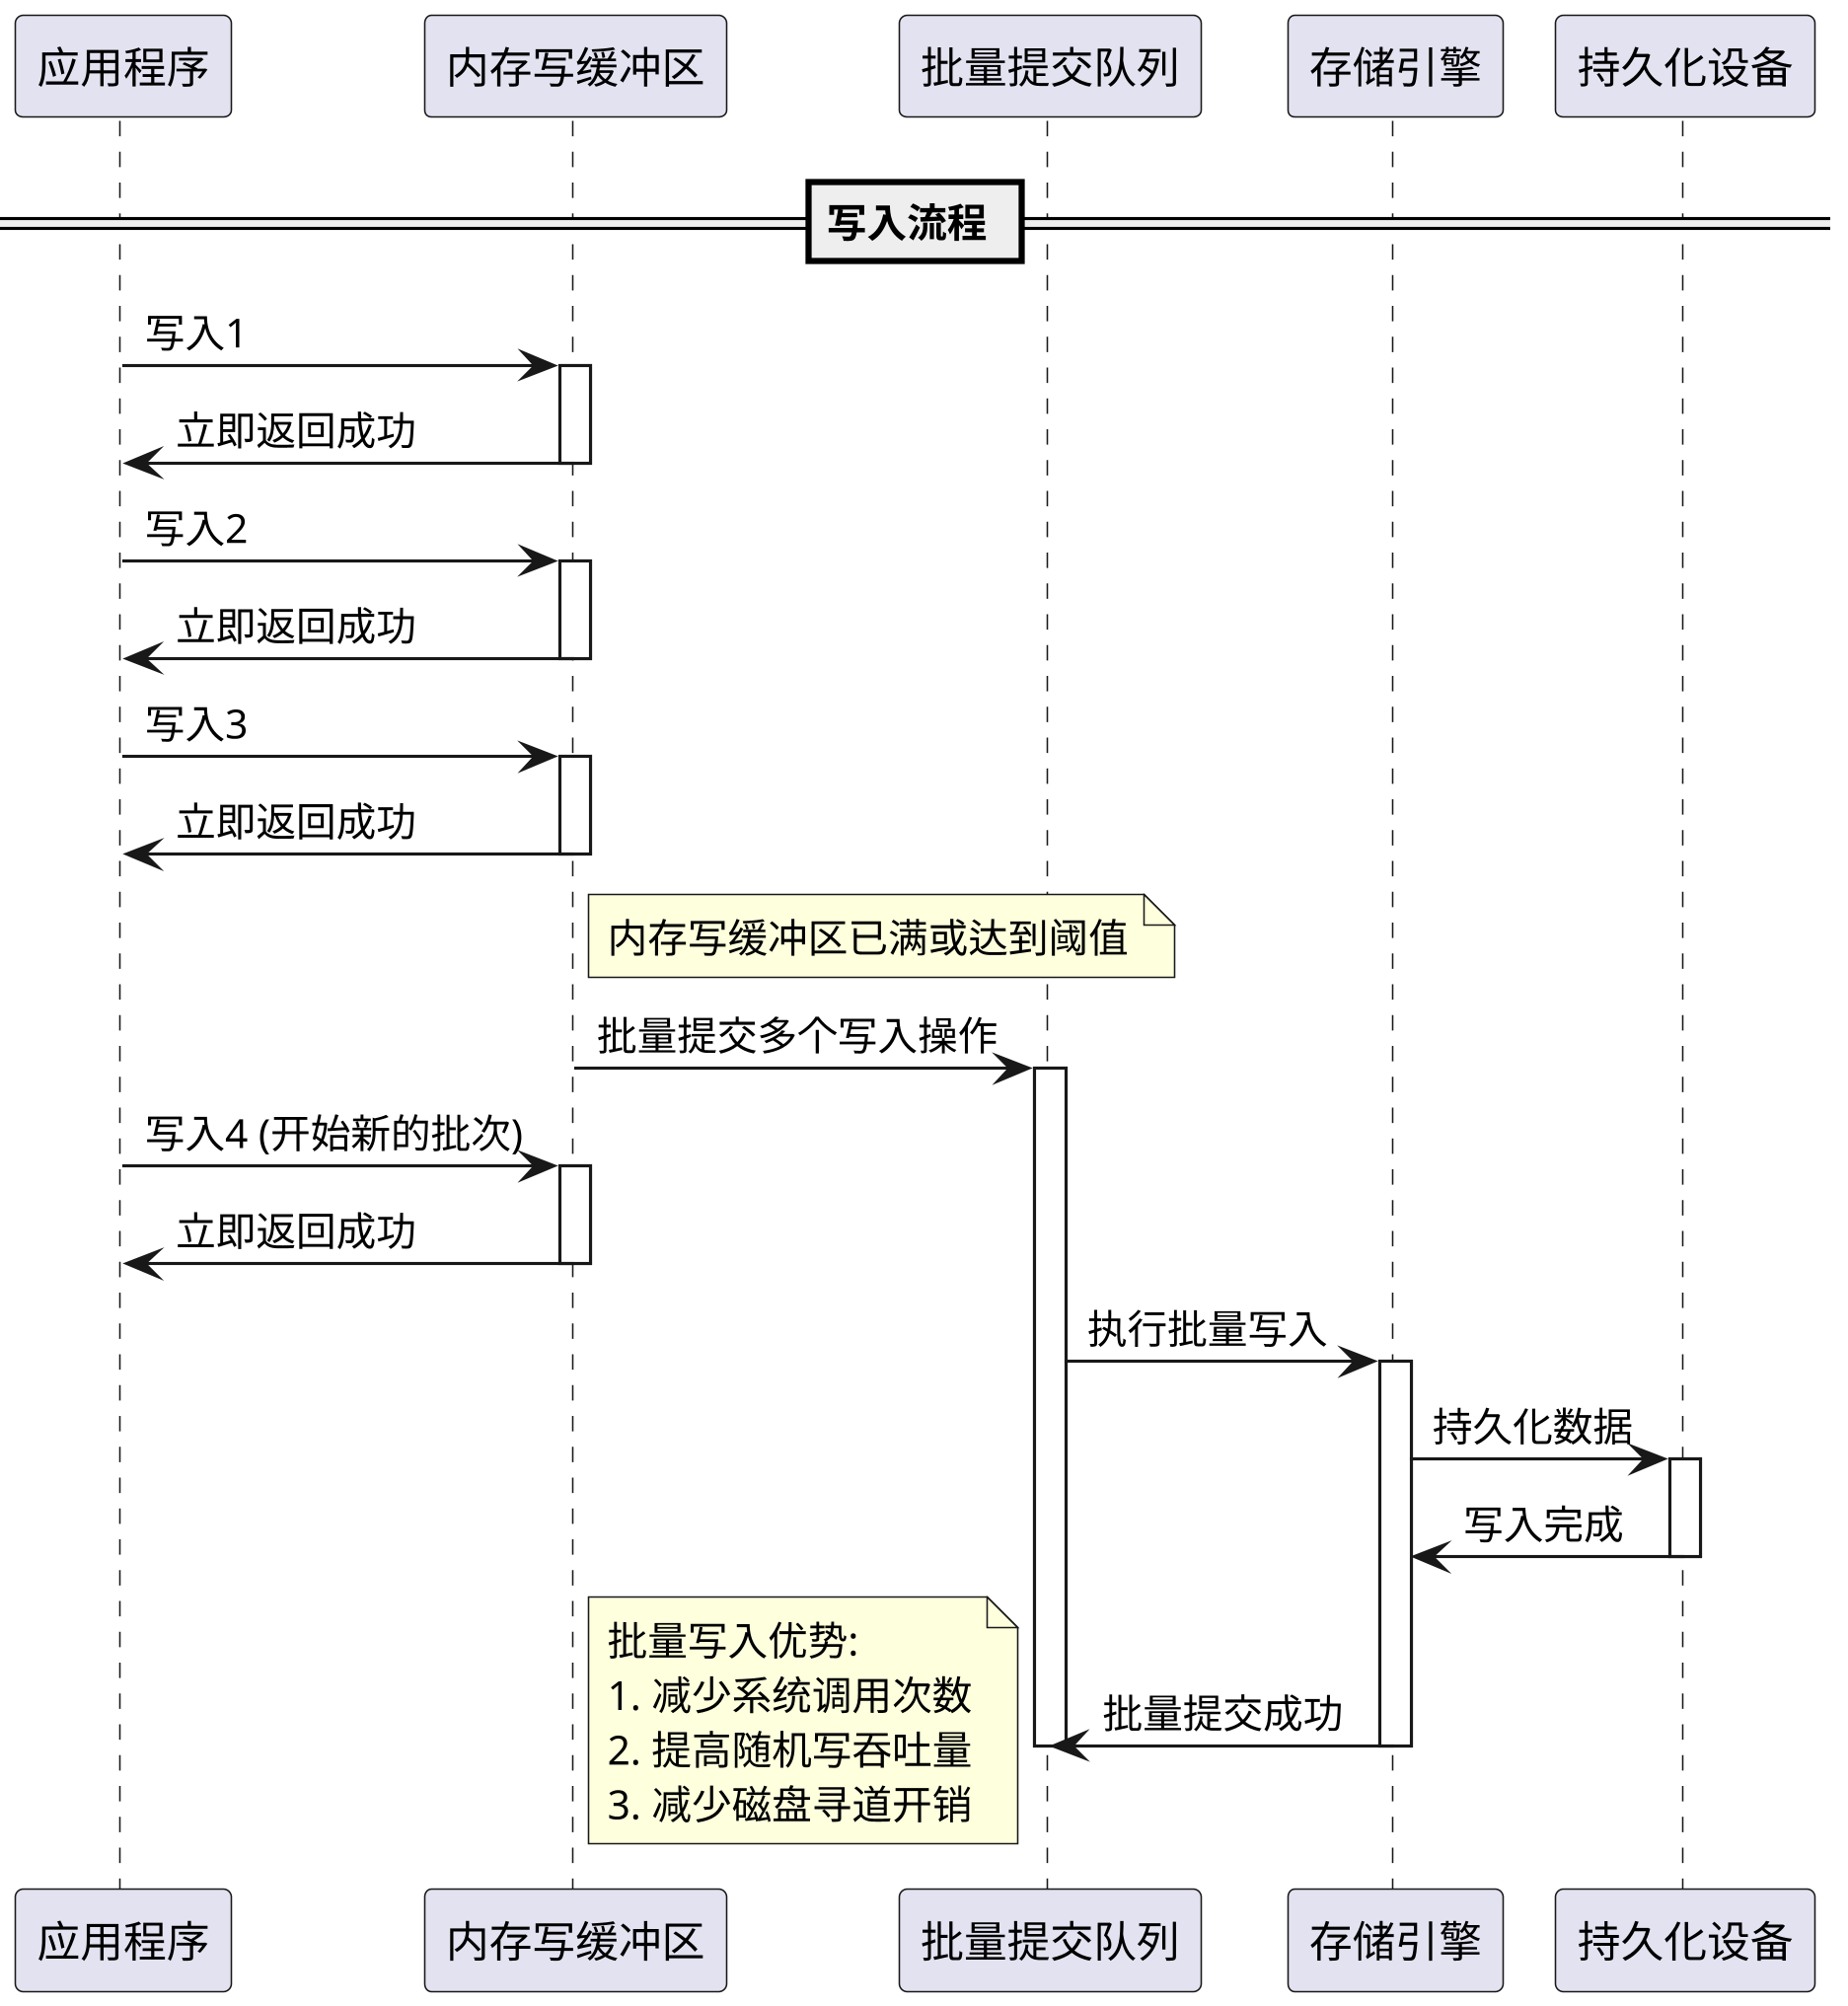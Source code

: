 @startuml write_buffer_structure
skinparam dpi 300
skinparam defaultFontName "Microsoft YaHei"

participant "应用程序" as App
participant "内存写缓冲区" as WriteBuffer
participant "批量提交队列" as CommitQueue
participant "存储引擎" as Storage
participant "持久化设备" as Disk

== 写入流程 ==

App -> WriteBuffer : 写入1
activate WriteBuffer
WriteBuffer -> App : 立即返回成功
deactivate WriteBuffer

App -> WriteBuffer : 写入2
activate WriteBuffer
WriteBuffer -> App : 立即返回成功
deactivate WriteBuffer

App -> WriteBuffer : 写入3
activate WriteBuffer
WriteBuffer -> App : 立即返回成功
deactivate WriteBuffer

note right of WriteBuffer : 内存写缓冲区已满或达到阈值

WriteBuffer -> CommitQueue : 批量提交多个写入操作
activate CommitQueue

App -> WriteBuffer : 写入4 (开始新的批次)
activate WriteBuffer
WriteBuffer -> App : 立即返回成功
deactivate WriteBuffer

CommitQueue -> Storage : 执行批量写入
activate Storage
Storage -> Disk : 持久化数据
activate Disk
Disk -> Storage : 写入完成
deactivate Disk
Storage -> CommitQueue : 批量提交成功
deactivate Storage
deactivate CommitQueue

note left : 批量写入优势:\n1. 减少系统调用次数\n2. 提高随机写吞吐量\n3. 减少磁盘寻道开销

@enduml 